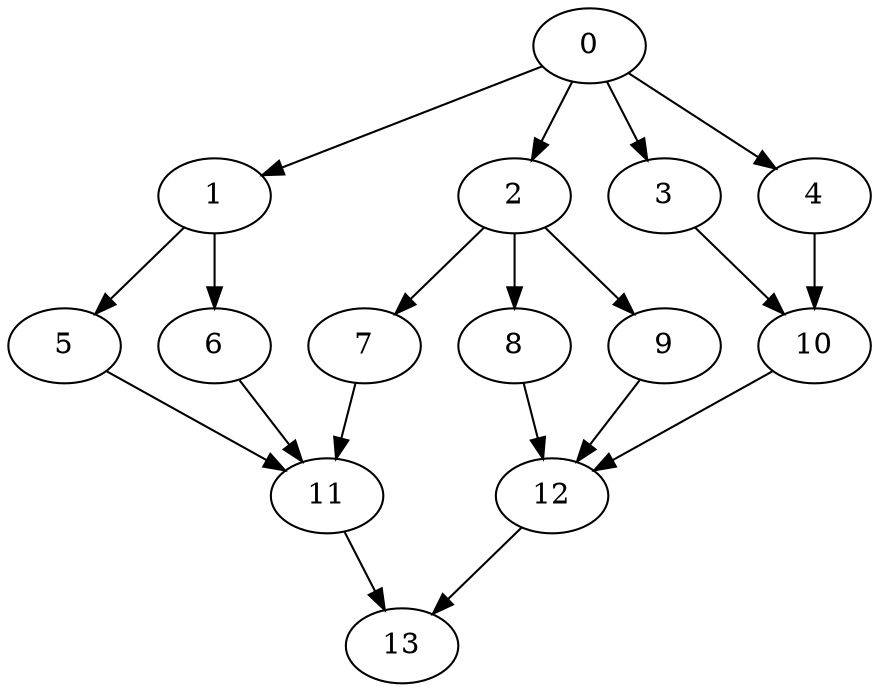 digraph "OutTree-Balanced-MaxBf-3_Nodes_13_CCR_0.1_WeightType_Random" {
	0	 [Weight=50];
	1	 [Weight=70];
	2	 [Weight=50];
    3	 [Weight=70];
    4	 [Weight=50];
    5	 [Weight=70];
    6	 [Weight=50];
    7	 [Weight=70];
    8	 [Weight=50];
    9	 [Weight=70];
    10	 [Weight=50];
    11	 [Weight=70];
    12	 [Weight=50];
    13	 [Weight=70];
    0 -> 1	 [Weight=10];
    0 -> 2	 [Weight=20];
    0 -> 3	 [Weight=30];
    0 -> 4	 [Weight=40];
    1 -> 5	 [Weight=50];
    1 -> 6	 [Weight=60];
    2 -> 7	 [Weight=70];
    2 -> 8	 [Weight=80];
    2 -> 9	 [Weight=90];
    3 -> 10	 [Weight=100];
    4 -> 10	 [Weight=10];
    5 -> 11	 [Weight=20];
    6 -> 11	 [Weight=30];
    7 -> 11	 [Weight=40];
    8 -> 12	 [Weight=50];
    9 -> 12	 [Weight=60];
    10 -> 12 [Weight=70];
    11 -> 13 [Weight=80];
    12 -> 13 [Weight=90];
}
